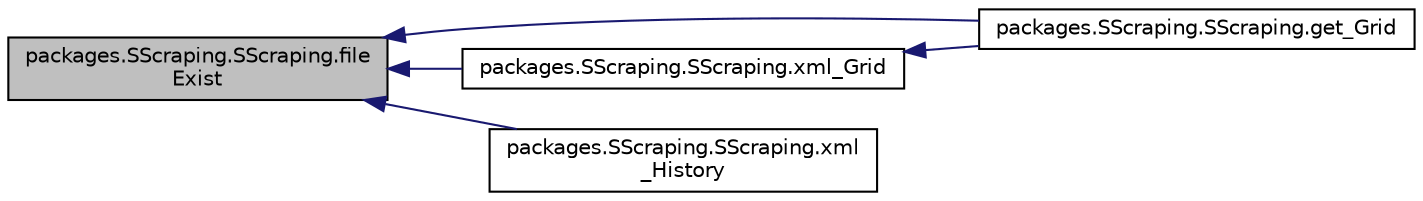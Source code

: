 digraph "packages.SScraping.SScraping.fileExist"
{
  edge [fontname="Helvetica",fontsize="10",labelfontname="Helvetica",labelfontsize="10"];
  node [fontname="Helvetica",fontsize="10",shape=record];
  rankdir="LR";
  Node3 [label="packages.SScraping.SScraping.file\lExist",height=0.2,width=0.4,color="black", fillcolor="grey75", style="filled", fontcolor="black"];
  Node3 -> Node4 [dir="back",color="midnightblue",fontsize="10",style="solid",fontname="Helvetica"];
  Node4 [label="packages.SScraping.SScraping.get_Grid",height=0.2,width=0.4,color="black", fillcolor="white", style="filled",URL="$classpackages_1_1_s_scraping_1_1_s_scraping.html#a8affa4aa7b86058983e544a03eade8e5"];
  Node3 -> Node5 [dir="back",color="midnightblue",fontsize="10",style="solid",fontname="Helvetica"];
  Node5 [label="packages.SScraping.SScraping.xml_Grid",height=0.2,width=0.4,color="black", fillcolor="white", style="filled",URL="$classpackages_1_1_s_scraping_1_1_s_scraping.html#a6ed1702800ccee3f9f4840d06a841d4d"];
  Node5 -> Node4 [dir="back",color="midnightblue",fontsize="10",style="solid",fontname="Helvetica"];
  Node3 -> Node6 [dir="back",color="midnightblue",fontsize="10",style="solid",fontname="Helvetica"];
  Node6 [label="packages.SScraping.SScraping.xml\l_History",height=0.2,width=0.4,color="black", fillcolor="white", style="filled",URL="$classpackages_1_1_s_scraping_1_1_s_scraping.html#a4332e6b66660c988748912cbf0507985"];
}
